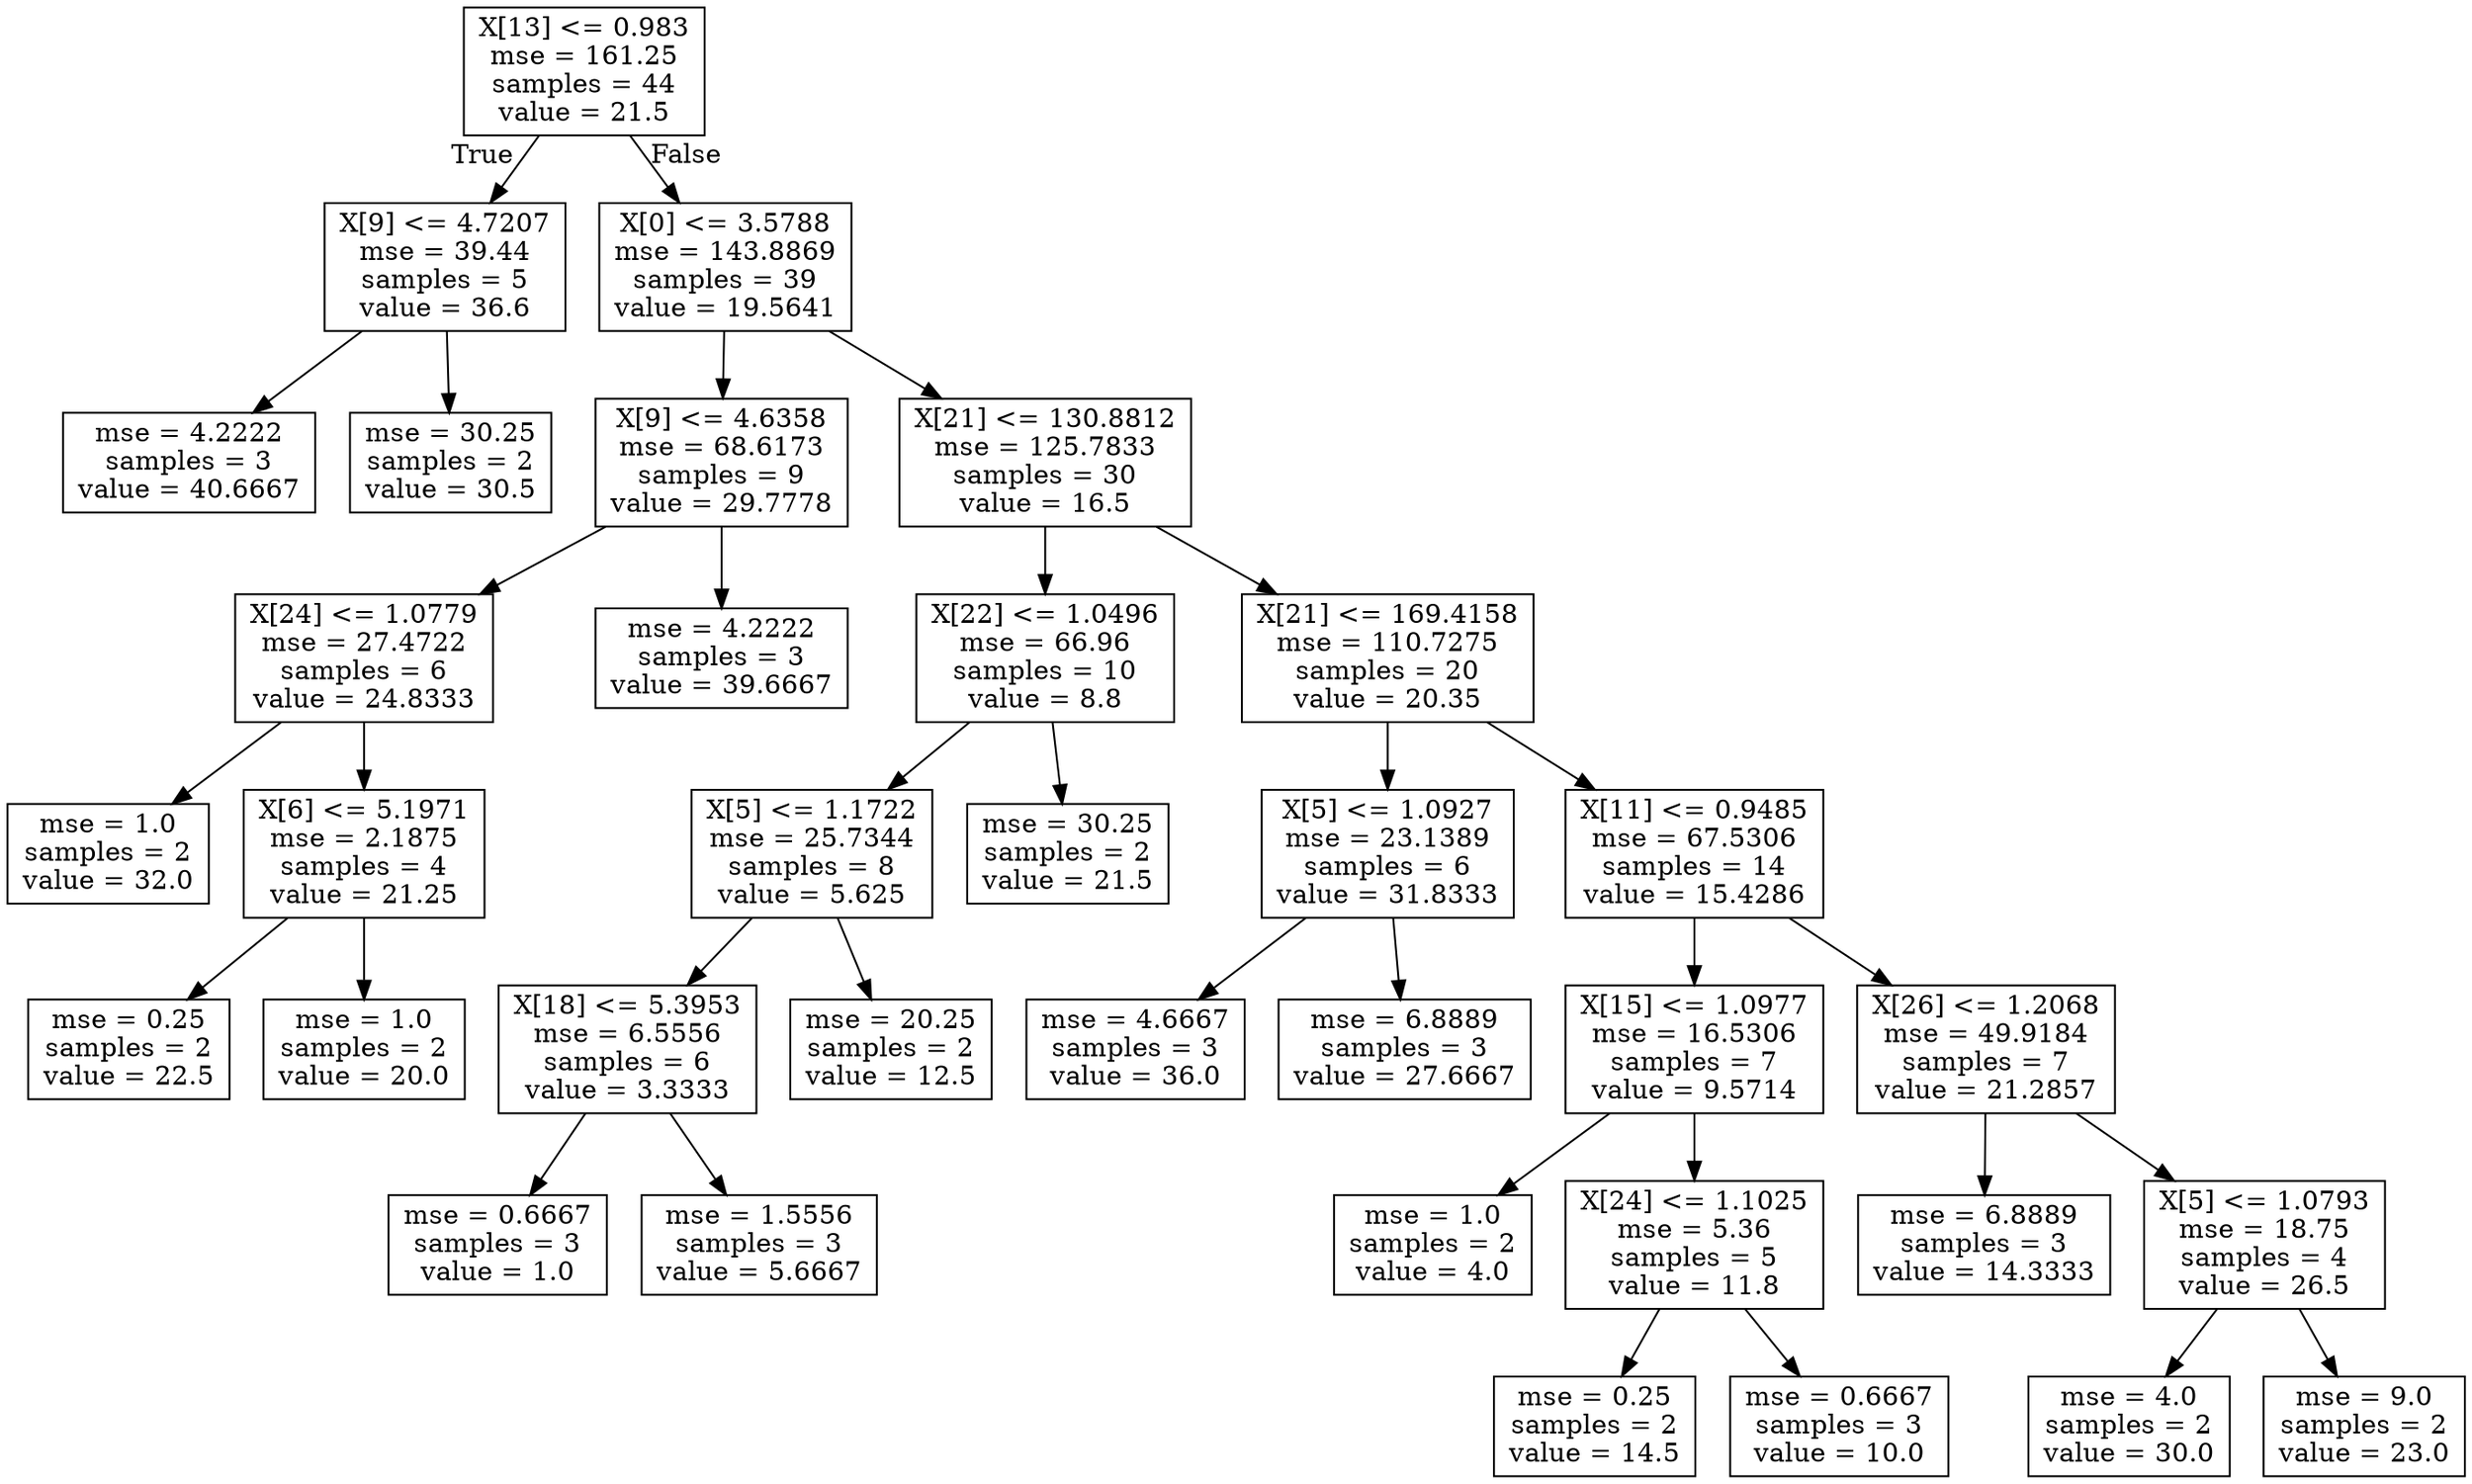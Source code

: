 digraph Tree {
node [shape=box] ;
0 [label="X[13] <= 0.983\nmse = 161.25\nsamples = 44\nvalue = 21.5"] ;
1 [label="X[9] <= 4.7207\nmse = 39.44\nsamples = 5\nvalue = 36.6"] ;
0 -> 1 [labeldistance=2.5, labelangle=45, headlabel="True"] ;
2 [label="mse = 4.2222\nsamples = 3\nvalue = 40.6667"] ;
1 -> 2 ;
3 [label="mse = 30.25\nsamples = 2\nvalue = 30.5"] ;
1 -> 3 ;
4 [label="X[0] <= 3.5788\nmse = 143.8869\nsamples = 39\nvalue = 19.5641"] ;
0 -> 4 [labeldistance=2.5, labelangle=-45, headlabel="False"] ;
5 [label="X[9] <= 4.6358\nmse = 68.6173\nsamples = 9\nvalue = 29.7778"] ;
4 -> 5 ;
6 [label="X[24] <= 1.0779\nmse = 27.4722\nsamples = 6\nvalue = 24.8333"] ;
5 -> 6 ;
7 [label="mse = 1.0\nsamples = 2\nvalue = 32.0"] ;
6 -> 7 ;
8 [label="X[6] <= 5.1971\nmse = 2.1875\nsamples = 4\nvalue = 21.25"] ;
6 -> 8 ;
9 [label="mse = 0.25\nsamples = 2\nvalue = 22.5"] ;
8 -> 9 ;
10 [label="mse = 1.0\nsamples = 2\nvalue = 20.0"] ;
8 -> 10 ;
11 [label="mse = 4.2222\nsamples = 3\nvalue = 39.6667"] ;
5 -> 11 ;
12 [label="X[21] <= 130.8812\nmse = 125.7833\nsamples = 30\nvalue = 16.5"] ;
4 -> 12 ;
13 [label="X[22] <= 1.0496\nmse = 66.96\nsamples = 10\nvalue = 8.8"] ;
12 -> 13 ;
14 [label="X[5] <= 1.1722\nmse = 25.7344\nsamples = 8\nvalue = 5.625"] ;
13 -> 14 ;
15 [label="X[18] <= 5.3953\nmse = 6.5556\nsamples = 6\nvalue = 3.3333"] ;
14 -> 15 ;
16 [label="mse = 0.6667\nsamples = 3\nvalue = 1.0"] ;
15 -> 16 ;
17 [label="mse = 1.5556\nsamples = 3\nvalue = 5.6667"] ;
15 -> 17 ;
18 [label="mse = 20.25\nsamples = 2\nvalue = 12.5"] ;
14 -> 18 ;
19 [label="mse = 30.25\nsamples = 2\nvalue = 21.5"] ;
13 -> 19 ;
20 [label="X[21] <= 169.4158\nmse = 110.7275\nsamples = 20\nvalue = 20.35"] ;
12 -> 20 ;
21 [label="X[5] <= 1.0927\nmse = 23.1389\nsamples = 6\nvalue = 31.8333"] ;
20 -> 21 ;
22 [label="mse = 4.6667\nsamples = 3\nvalue = 36.0"] ;
21 -> 22 ;
23 [label="mse = 6.8889\nsamples = 3\nvalue = 27.6667"] ;
21 -> 23 ;
24 [label="X[11] <= 0.9485\nmse = 67.5306\nsamples = 14\nvalue = 15.4286"] ;
20 -> 24 ;
25 [label="X[15] <= 1.0977\nmse = 16.5306\nsamples = 7\nvalue = 9.5714"] ;
24 -> 25 ;
26 [label="mse = 1.0\nsamples = 2\nvalue = 4.0"] ;
25 -> 26 ;
27 [label="X[24] <= 1.1025\nmse = 5.36\nsamples = 5\nvalue = 11.8"] ;
25 -> 27 ;
28 [label="mse = 0.25\nsamples = 2\nvalue = 14.5"] ;
27 -> 28 ;
29 [label="mse = 0.6667\nsamples = 3\nvalue = 10.0"] ;
27 -> 29 ;
30 [label="X[26] <= 1.2068\nmse = 49.9184\nsamples = 7\nvalue = 21.2857"] ;
24 -> 30 ;
31 [label="mse = 6.8889\nsamples = 3\nvalue = 14.3333"] ;
30 -> 31 ;
32 [label="X[5] <= 1.0793\nmse = 18.75\nsamples = 4\nvalue = 26.5"] ;
30 -> 32 ;
33 [label="mse = 4.0\nsamples = 2\nvalue = 30.0"] ;
32 -> 33 ;
34 [label="mse = 9.0\nsamples = 2\nvalue = 23.0"] ;
32 -> 34 ;
}